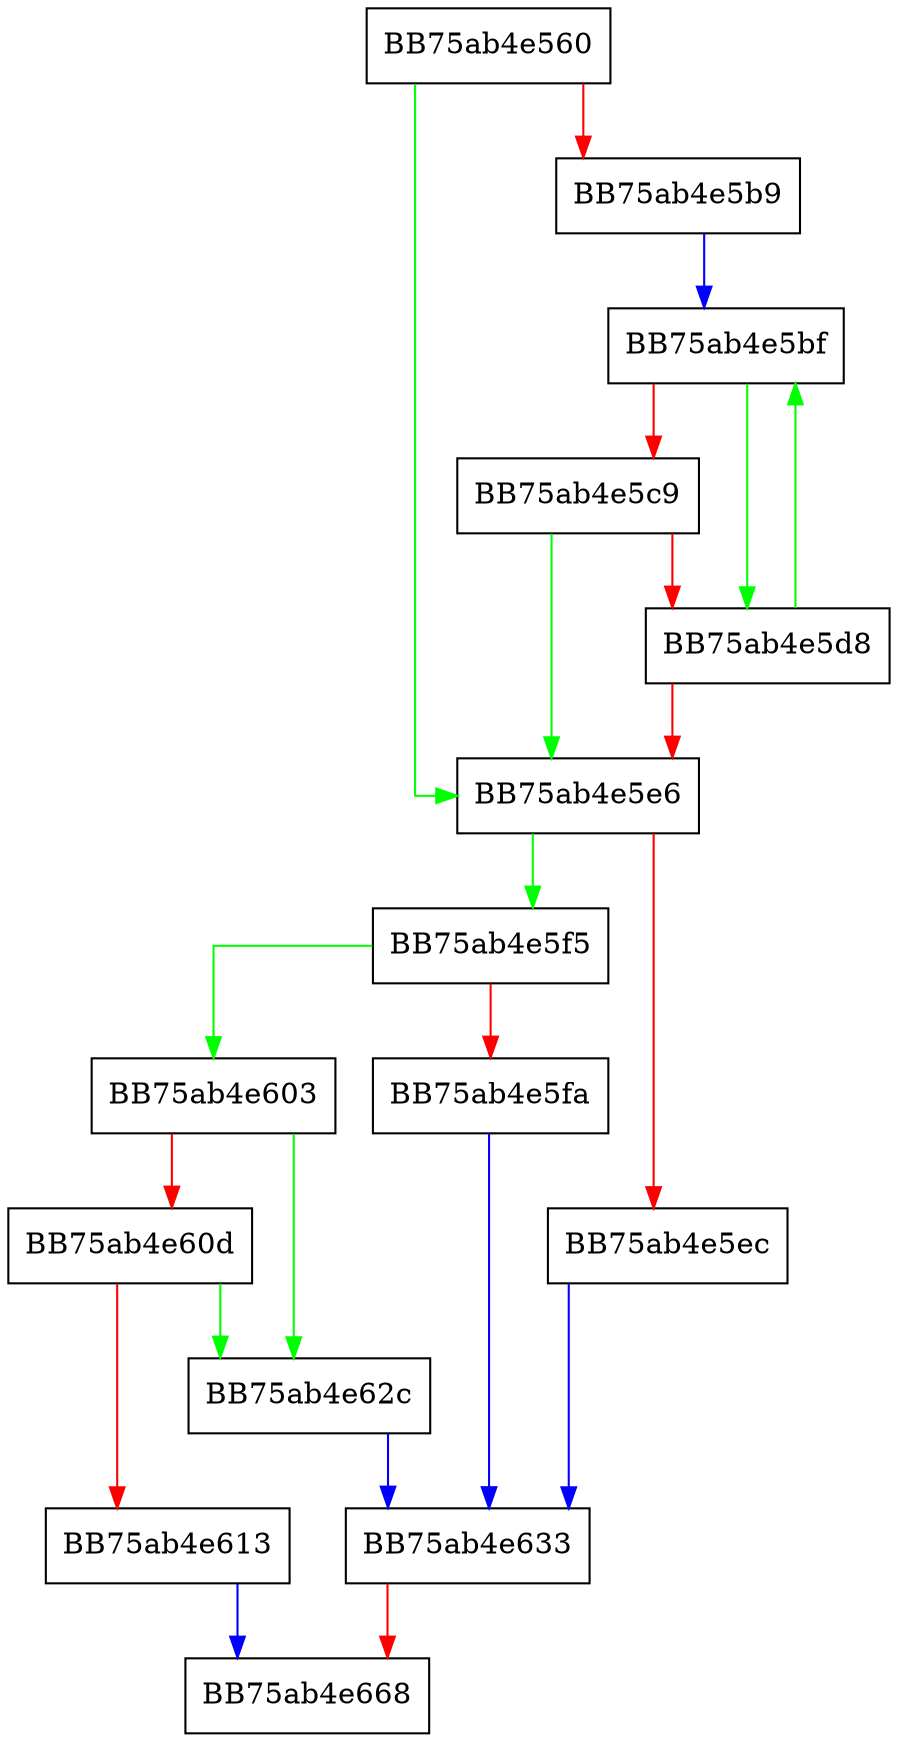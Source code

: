 digraph detachFunc {
  node [shape="box"];
  graph [splines=ortho];
  BB75ab4e560 -> BB75ab4e5e6 [color="green"];
  BB75ab4e560 -> BB75ab4e5b9 [color="red"];
  BB75ab4e5b9 -> BB75ab4e5bf [color="blue"];
  BB75ab4e5bf -> BB75ab4e5d8 [color="green"];
  BB75ab4e5bf -> BB75ab4e5c9 [color="red"];
  BB75ab4e5c9 -> BB75ab4e5e6 [color="green"];
  BB75ab4e5c9 -> BB75ab4e5d8 [color="red"];
  BB75ab4e5d8 -> BB75ab4e5bf [color="green"];
  BB75ab4e5d8 -> BB75ab4e5e6 [color="red"];
  BB75ab4e5e6 -> BB75ab4e5f5 [color="green"];
  BB75ab4e5e6 -> BB75ab4e5ec [color="red"];
  BB75ab4e5ec -> BB75ab4e633 [color="blue"];
  BB75ab4e5f5 -> BB75ab4e603 [color="green"];
  BB75ab4e5f5 -> BB75ab4e5fa [color="red"];
  BB75ab4e5fa -> BB75ab4e633 [color="blue"];
  BB75ab4e603 -> BB75ab4e62c [color="green"];
  BB75ab4e603 -> BB75ab4e60d [color="red"];
  BB75ab4e60d -> BB75ab4e62c [color="green"];
  BB75ab4e60d -> BB75ab4e613 [color="red"];
  BB75ab4e613 -> BB75ab4e668 [color="blue"];
  BB75ab4e62c -> BB75ab4e633 [color="blue"];
  BB75ab4e633 -> BB75ab4e668 [color="red"];
}
